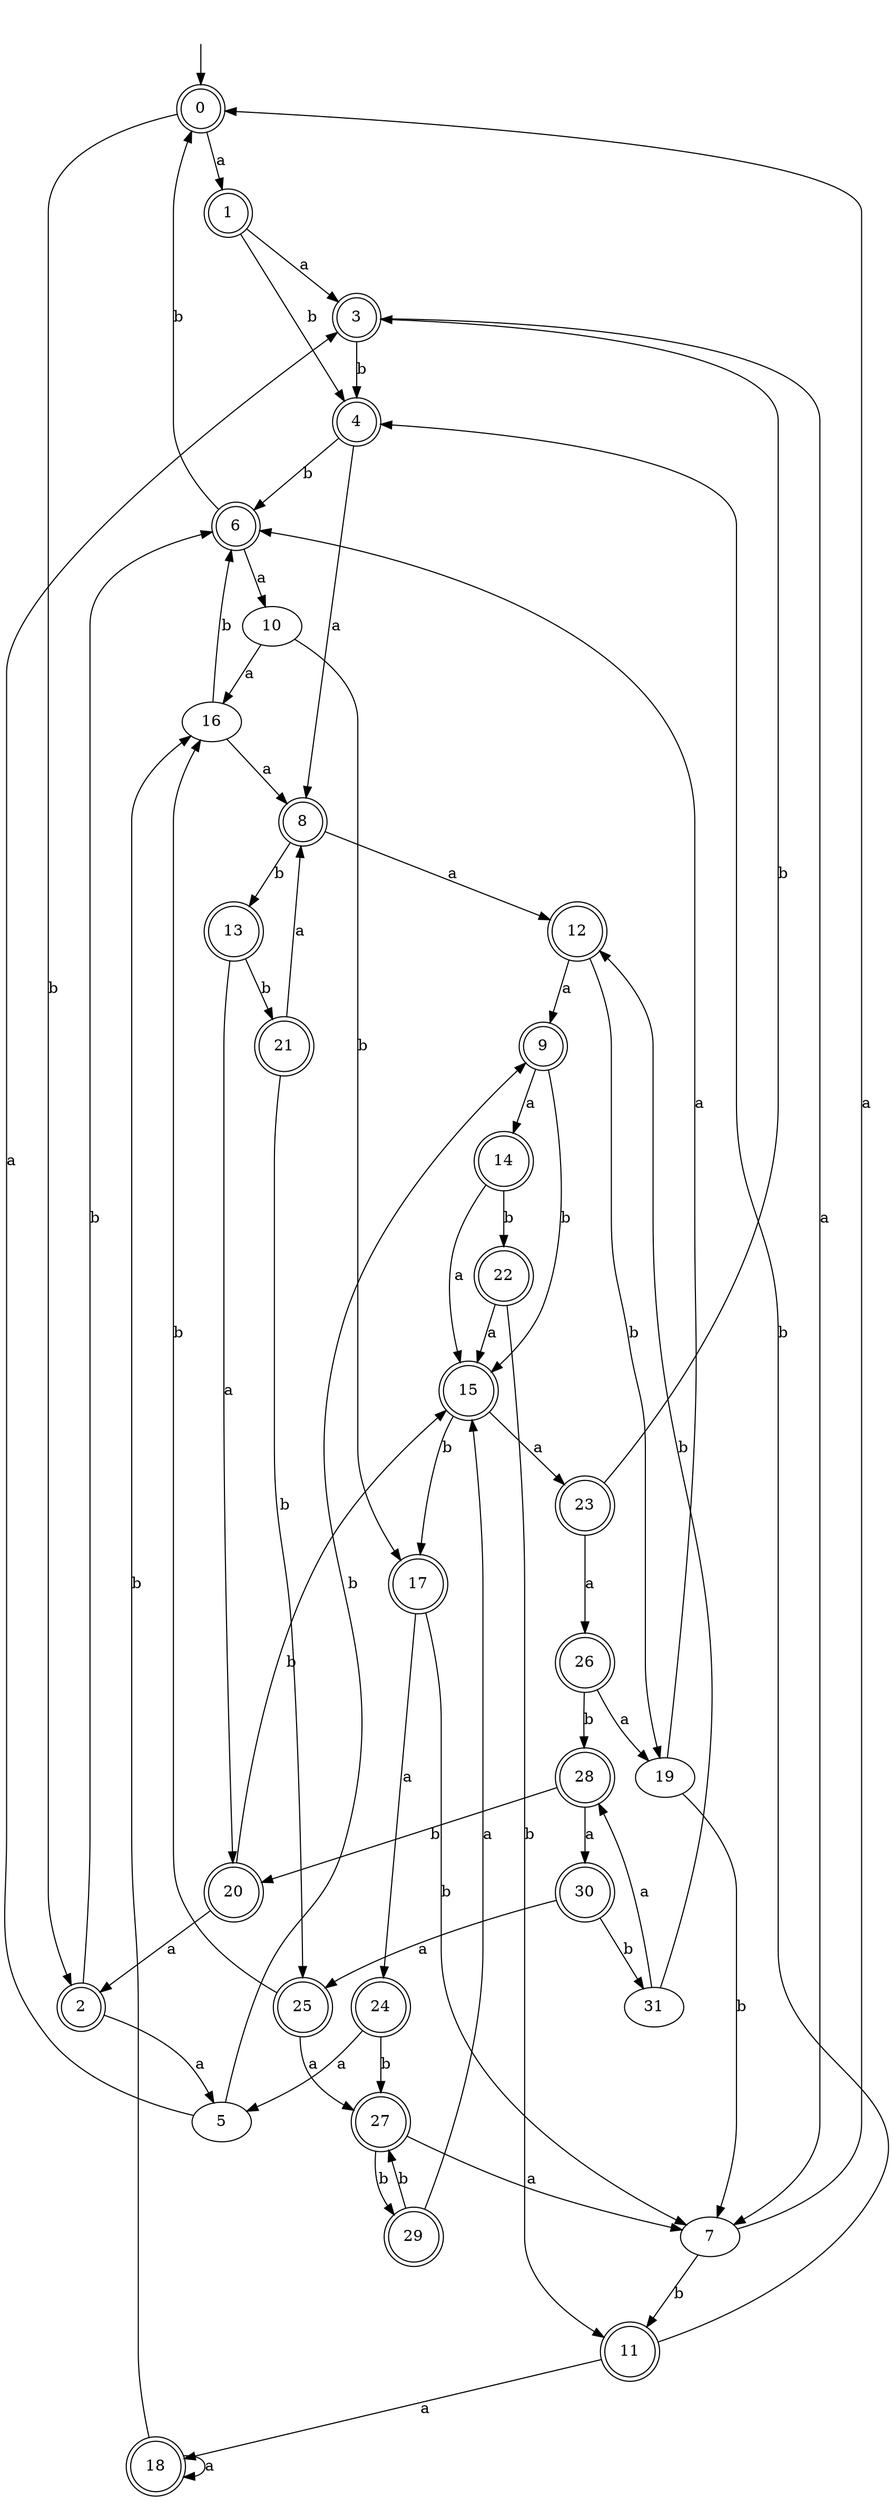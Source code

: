 digraph RandomDFA {
  __start0 [label="", shape=none];
  __start0 -> 0 [label=""];
  0 [shape=circle] [shape=doublecircle]
  0 -> 1 [label="a"]
  0 -> 2 [label="b"]
  1 [shape=doublecircle]
  1 -> 3 [label="a"]
  1 -> 4 [label="b"]
  2 [shape=doublecircle]
  2 -> 5 [label="a"]
  2 -> 6 [label="b"]
  3 [shape=doublecircle]
  3 -> 7 [label="a"]
  3 -> 4 [label="b"]
  4 [shape=doublecircle]
  4 -> 8 [label="a"]
  4 -> 6 [label="b"]
  5
  5 -> 3 [label="a"]
  5 -> 9 [label="b"]
  6 [shape=doublecircle]
  6 -> 10 [label="a"]
  6 -> 0 [label="b"]
  7
  7 -> 0 [label="a"]
  7 -> 11 [label="b"]
  8 [shape=doublecircle]
  8 -> 12 [label="a"]
  8 -> 13 [label="b"]
  9 [shape=doublecircle]
  9 -> 14 [label="a"]
  9 -> 15 [label="b"]
  10
  10 -> 16 [label="a"]
  10 -> 17 [label="b"]
  11 [shape=doublecircle]
  11 -> 18 [label="a"]
  11 -> 4 [label="b"]
  12 [shape=doublecircle]
  12 -> 9 [label="a"]
  12 -> 19 [label="b"]
  13 [shape=doublecircle]
  13 -> 20 [label="a"]
  13 -> 21 [label="b"]
  14 [shape=doublecircle]
  14 -> 15 [label="a"]
  14 -> 22 [label="b"]
  15 [shape=doublecircle]
  15 -> 23 [label="a"]
  15 -> 17 [label="b"]
  16
  16 -> 8 [label="a"]
  16 -> 6 [label="b"]
  17 [shape=doublecircle]
  17 -> 24 [label="a"]
  17 -> 7 [label="b"]
  18 [shape=doublecircle]
  18 -> 18 [label="a"]
  18 -> 16 [label="b"]
  19
  19 -> 6 [label="a"]
  19 -> 7 [label="b"]
  20 [shape=doublecircle]
  20 -> 2 [label="a"]
  20 -> 15 [label="b"]
  21 [shape=doublecircle]
  21 -> 8 [label="a"]
  21 -> 25 [label="b"]
  22 [shape=doublecircle]
  22 -> 15 [label="a"]
  22 -> 11 [label="b"]
  23 [shape=doublecircle]
  23 -> 26 [label="a"]
  23 -> 3 [label="b"]
  24 [shape=doublecircle]
  24 -> 5 [label="a"]
  24 -> 27 [label="b"]
  25 [shape=doublecircle]
  25 -> 27 [label="a"]
  25 -> 16 [label="b"]
  26 [shape=doublecircle]
  26 -> 19 [label="a"]
  26 -> 28 [label="b"]
  27 [shape=doublecircle]
  27 -> 7 [label="a"]
  27 -> 29 [label="b"]
  28 [shape=doublecircle]
  28 -> 30 [label="a"]
  28 -> 20 [label="b"]
  29 [shape=doublecircle]
  29 -> 15 [label="a"]
  29 -> 27 [label="b"]
  30 [shape=doublecircle]
  30 -> 25 [label="a"]
  30 -> 31 [label="b"]
  31
  31 -> 28 [label="a"]
  31 -> 12 [label="b"]
}
